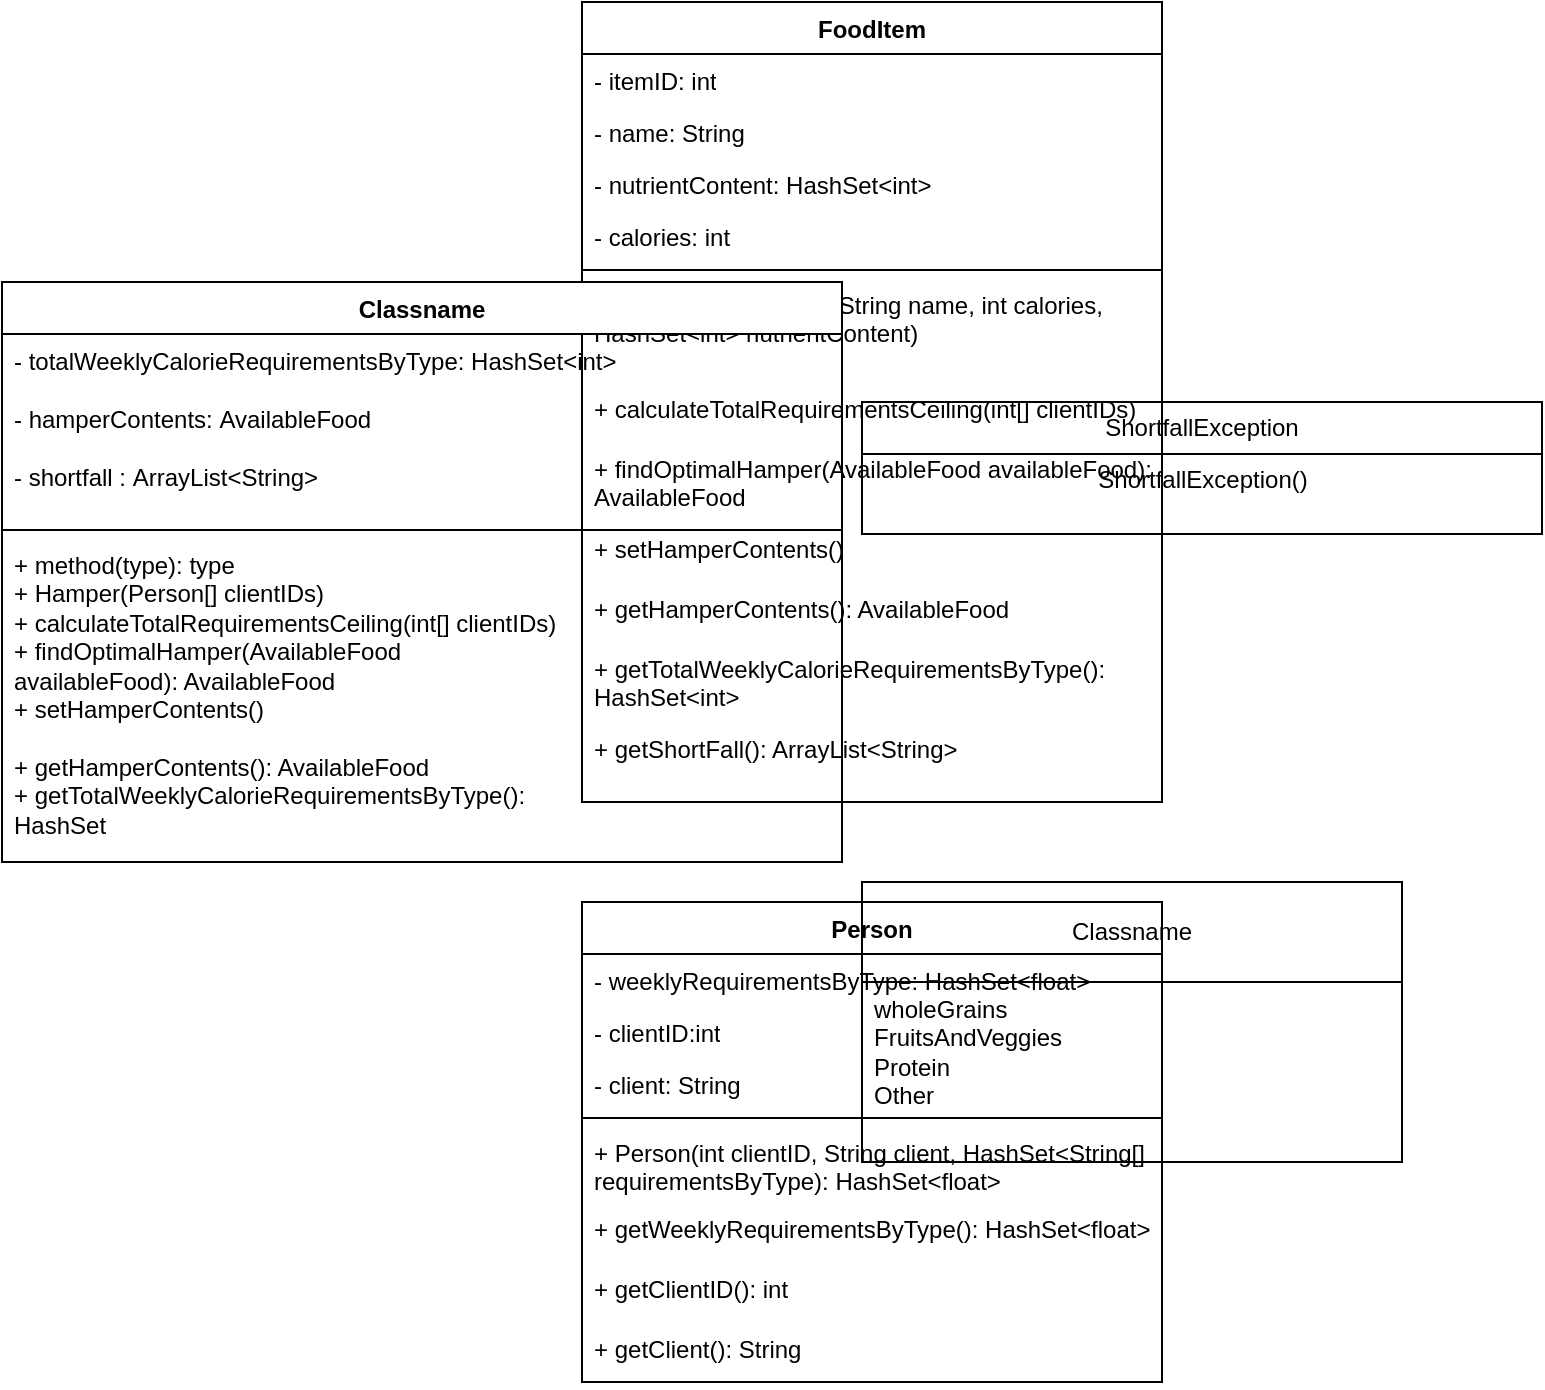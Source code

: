 <mxfile version="21.0.6" type="github">
  <diagram name="Page-1" id="w6vay4CM0imPE2UAvKqg">
    <mxGraphModel dx="1805" dy="509" grid="1" gridSize="10" guides="1" tooltips="1" connect="1" arrows="1" fold="1" page="1" pageScale="1" pageWidth="850" pageHeight="1100" math="0" shadow="0">
      <root>
        <mxCell id="0" />
        <mxCell id="1" parent="0" />
        <mxCell id="r-d_q9eVbDzV2q1Ur8VG-5" value="FoodItem" style="swimlane;fontStyle=1;align=center;verticalAlign=top;childLayout=stackLayout;horizontal=1;startSize=26;horizontalStack=0;resizeParent=1;resizeParentMax=0;resizeLast=0;collapsible=1;marginBottom=0;whiteSpace=wrap;html=1;" vertex="1" parent="1">
          <mxGeometry x="110" y="70" width="290" height="400" as="geometry" />
        </mxCell>
        <mxCell id="r-d_q9eVbDzV2q1Ur8VG-6" value="- itemID: int" style="text;strokeColor=none;fillColor=none;align=left;verticalAlign=top;spacingLeft=4;spacingRight=4;overflow=hidden;rotatable=0;points=[[0,0.5],[1,0.5]];portConstraint=eastwest;whiteSpace=wrap;html=1;" vertex="1" parent="r-d_q9eVbDzV2q1Ur8VG-5">
          <mxGeometry y="26" width="290" height="26" as="geometry" />
        </mxCell>
        <mxCell id="r-d_q9eVbDzV2q1Ur8VG-9" value="- name: String" style="text;strokeColor=none;fillColor=none;align=left;verticalAlign=top;spacingLeft=4;spacingRight=4;overflow=hidden;rotatable=0;points=[[0,0.5],[1,0.5]];portConstraint=eastwest;whiteSpace=wrap;html=1;" vertex="1" parent="r-d_q9eVbDzV2q1Ur8VG-5">
          <mxGeometry y="52" width="290" height="26" as="geometry" />
        </mxCell>
        <mxCell id="r-d_q9eVbDzV2q1Ur8VG-10" value="- nutrientContent: HashSet&amp;lt;int&amp;gt;" style="text;strokeColor=none;fillColor=none;align=left;verticalAlign=top;spacingLeft=4;spacingRight=4;overflow=hidden;rotatable=0;points=[[0,0.5],[1,0.5]];portConstraint=eastwest;whiteSpace=wrap;html=1;" vertex="1" parent="r-d_q9eVbDzV2q1Ur8VG-5">
          <mxGeometry y="78" width="290" height="26" as="geometry" />
        </mxCell>
        <mxCell id="r-d_q9eVbDzV2q1Ur8VG-11" value="- calories: int" style="text;strokeColor=none;fillColor=none;align=left;verticalAlign=top;spacingLeft=4;spacingRight=4;overflow=hidden;rotatable=0;points=[[0,0.5],[1,0.5]];portConstraint=eastwest;whiteSpace=wrap;html=1;" vertex="1" parent="r-d_q9eVbDzV2q1Ur8VG-5">
          <mxGeometry y="104" width="290" height="26" as="geometry" />
        </mxCell>
        <mxCell id="r-d_q9eVbDzV2q1Ur8VG-7" value="" style="line;strokeWidth=1;fillColor=none;align=left;verticalAlign=middle;spacingTop=-1;spacingLeft=3;spacingRight=3;rotatable=0;labelPosition=right;points=[];portConstraint=eastwest;strokeColor=inherit;" vertex="1" parent="r-d_q9eVbDzV2q1Ur8VG-5">
          <mxGeometry y="130" width="290" height="8" as="geometry" />
        </mxCell>
        <mxCell id="r-d_q9eVbDzV2q1Ur8VG-8" value="+ FoodItem(int itemID, String name, int calories, HashSet&amp;lt;int&amp;gt; nutrientContent)" style="text;strokeColor=none;fillColor=none;align=left;verticalAlign=top;spacingLeft=4;spacingRight=4;overflow=hidden;rotatable=0;points=[[0,0.5],[1,0.5]];portConstraint=eastwest;whiteSpace=wrap;html=1;" vertex="1" parent="r-d_q9eVbDzV2q1Ur8VG-5">
          <mxGeometry y="138" width="290" height="52" as="geometry" />
        </mxCell>
        <mxCell id="r-d_q9eVbDzV2q1Ur8VG-12" value="+ calculateTotalRequirementsCeiling(int[] clientIDs)" style="text;strokeColor=none;fillColor=none;align=left;verticalAlign=top;spacingLeft=4;spacingRight=4;overflow=hidden;rotatable=0;points=[[0,0.5],[1,0.5]];portConstraint=eastwest;whiteSpace=wrap;html=1;" vertex="1" parent="r-d_q9eVbDzV2q1Ur8VG-5">
          <mxGeometry y="190" width="290" height="30" as="geometry" />
        </mxCell>
        <mxCell id="r-d_q9eVbDzV2q1Ur8VG-13" value="+ findOptimalHamper(AvailableFood availableFood): AvailableFood" style="text;strokeColor=none;fillColor=none;align=left;verticalAlign=top;spacingLeft=4;spacingRight=4;overflow=hidden;rotatable=0;points=[[0,0.5],[1,0.5]];portConstraint=eastwest;whiteSpace=wrap;html=1;" vertex="1" parent="r-d_q9eVbDzV2q1Ur8VG-5">
          <mxGeometry y="220" width="290" height="40" as="geometry" />
        </mxCell>
        <mxCell id="r-d_q9eVbDzV2q1Ur8VG-14" value="+ setHamperContents()" style="text;strokeColor=none;fillColor=none;align=left;verticalAlign=top;spacingLeft=4;spacingRight=4;overflow=hidden;rotatable=0;points=[[0,0.5],[1,0.5]];portConstraint=eastwest;whiteSpace=wrap;html=1;" vertex="1" parent="r-d_q9eVbDzV2q1Ur8VG-5">
          <mxGeometry y="260" width="290" height="30" as="geometry" />
        </mxCell>
        <mxCell id="r-d_q9eVbDzV2q1Ur8VG-15" value="+ getHamperContents(): AvailableFood" style="text;strokeColor=none;fillColor=none;align=left;verticalAlign=top;spacingLeft=4;spacingRight=4;overflow=hidden;rotatable=0;points=[[0,0.5],[1,0.5]];portConstraint=eastwest;whiteSpace=wrap;html=1;" vertex="1" parent="r-d_q9eVbDzV2q1Ur8VG-5">
          <mxGeometry y="290" width="290" height="30" as="geometry" />
        </mxCell>
        <mxCell id="r-d_q9eVbDzV2q1Ur8VG-16" value="+ getTotalWeeklyCalorieRequirementsByType(): HashSet&amp;lt;int&amp;gt;" style="text;strokeColor=none;fillColor=none;align=left;verticalAlign=top;spacingLeft=4;spacingRight=4;overflow=hidden;rotatable=0;points=[[0,0.5],[1,0.5]];portConstraint=eastwest;whiteSpace=wrap;html=1;" vertex="1" parent="r-d_q9eVbDzV2q1Ur8VG-5">
          <mxGeometry y="320" width="290" height="40" as="geometry" />
        </mxCell>
        <mxCell id="r-d_q9eVbDzV2q1Ur8VG-17" value="+ getShortFall(): ArrayList&amp;lt;String&amp;gt;" style="text;strokeColor=none;fillColor=none;align=left;verticalAlign=top;spacingLeft=4;spacingRight=4;overflow=hidden;rotatable=0;points=[[0,0.5],[1,0.5]];portConstraint=eastwest;whiteSpace=wrap;html=1;" vertex="1" parent="r-d_q9eVbDzV2q1Ur8VG-5">
          <mxGeometry y="360" width="290" height="40" as="geometry" />
        </mxCell>
        <mxCell id="5vHbgtkAKjBmpQbh6Rdm-1" value="ShortfallException" style="swimlane;fontStyle=0;childLayout=stackLayout;horizontal=1;startSize=26;fillColor=none;horizontalStack=0;resizeParent=1;resizeParentMax=0;resizeLast=0;collapsible=1;marginBottom=0;whiteSpace=wrap;html=1;" vertex="1" parent="1">
          <mxGeometry x="250" y="270" width="340" height="66" as="geometry" />
        </mxCell>
        <mxCell id="5vHbgtkAKjBmpQbh6Rdm-5" value="ShortfallException()&lt;br/&gt;&lt;br/&gt;" style="text;html=1;align=center;verticalAlign=middle;resizable=0;points=[];autosize=1;strokeColor=none;fillColor=none;" vertex="1" parent="5vHbgtkAKjBmpQbh6Rdm-1">
          <mxGeometry y="26" width="340" height="40" as="geometry" />
        </mxCell>
        <mxCell id="r-d_q9eVbDzV2q1Ur8VG-18" value="Person" style="swimlane;fontStyle=1;align=center;verticalAlign=top;childLayout=stackLayout;horizontal=1;startSize=26;horizontalStack=0;resizeParent=1;resizeParentMax=0;resizeLast=0;collapsible=1;marginBottom=0;whiteSpace=wrap;html=1;" vertex="1" parent="1">
          <mxGeometry x="110" y="520" width="290" height="240" as="geometry" />
        </mxCell>
        <mxCell id="r-d_q9eVbDzV2q1Ur8VG-19" value="- weeklyRequirementsByType: HashSet&amp;lt;float&amp;gt;" style="text;strokeColor=none;fillColor=none;align=left;verticalAlign=top;spacingLeft=4;spacingRight=4;overflow=hidden;rotatable=0;points=[[0,0.5],[1,0.5]];portConstraint=eastwest;whiteSpace=wrap;html=1;" vertex="1" parent="r-d_q9eVbDzV2q1Ur8VG-18">
          <mxGeometry y="26" width="290" height="26" as="geometry" />
        </mxCell>
        <mxCell id="r-d_q9eVbDzV2q1Ur8VG-22" value="- clientID:int" style="text;strokeColor=none;fillColor=none;align=left;verticalAlign=top;spacingLeft=4;spacingRight=4;overflow=hidden;rotatable=0;points=[[0,0.5],[1,0.5]];portConstraint=eastwest;whiteSpace=wrap;html=1;" vertex="1" parent="r-d_q9eVbDzV2q1Ur8VG-18">
          <mxGeometry y="52" width="290" height="26" as="geometry" />
        </mxCell>
        <mxCell id="r-d_q9eVbDzV2q1Ur8VG-23" value="- client: String" style="text;strokeColor=none;fillColor=none;align=left;verticalAlign=top;spacingLeft=4;spacingRight=4;overflow=hidden;rotatable=0;points=[[0,0.5],[1,0.5]];portConstraint=eastwest;whiteSpace=wrap;html=1;" vertex="1" parent="r-d_q9eVbDzV2q1Ur8VG-18">
          <mxGeometry y="78" width="290" height="26" as="geometry" />
        </mxCell>
        <mxCell id="r-d_q9eVbDzV2q1Ur8VG-20" value="" style="line;strokeWidth=1;fillColor=none;align=left;verticalAlign=middle;spacingTop=-1;spacingLeft=3;spacingRight=3;rotatable=0;labelPosition=right;points=[];portConstraint=eastwest;strokeColor=inherit;" vertex="1" parent="r-d_q9eVbDzV2q1Ur8VG-18">
          <mxGeometry y="104" width="290" height="8" as="geometry" />
        </mxCell>
        <mxCell id="r-d_q9eVbDzV2q1Ur8VG-21" value="+ Person(int clientID, String client, HashSet&amp;lt;String[] requirementsByType): HashSet&amp;lt;float&amp;gt;" style="text;strokeColor=none;fillColor=none;align=left;verticalAlign=top;spacingLeft=4;spacingRight=4;overflow=hidden;rotatable=0;points=[[0,0.5],[1,0.5]];portConstraint=eastwest;whiteSpace=wrap;html=1;" vertex="1" parent="r-d_q9eVbDzV2q1Ur8VG-18">
          <mxGeometry y="112" width="290" height="38" as="geometry" />
        </mxCell>
        <mxCell id="r-d_q9eVbDzV2q1Ur8VG-24" value="+ getWeeklyRequirementsByType(): HashSet&amp;lt;float&amp;gt;" style="text;strokeColor=none;fillColor=none;align=left;verticalAlign=top;spacingLeft=4;spacingRight=4;overflow=hidden;rotatable=0;points=[[0,0.5],[1,0.5]];portConstraint=eastwest;whiteSpace=wrap;html=1;" vertex="1" parent="r-d_q9eVbDzV2q1Ur8VG-18">
          <mxGeometry y="150" width="290" height="30" as="geometry" />
        </mxCell>
        <mxCell id="r-d_q9eVbDzV2q1Ur8VG-25" value="+ getClientID(): int" style="text;strokeColor=none;fillColor=none;align=left;verticalAlign=top;spacingLeft=4;spacingRight=4;overflow=hidden;rotatable=0;points=[[0,0.5],[1,0.5]];portConstraint=eastwest;whiteSpace=wrap;html=1;" vertex="1" parent="r-d_q9eVbDzV2q1Ur8VG-18">
          <mxGeometry y="180" width="290" height="30" as="geometry" />
        </mxCell>
        <mxCell id="r-d_q9eVbDzV2q1Ur8VG-26" value="+ getClient(): String" style="text;strokeColor=none;fillColor=none;align=left;verticalAlign=top;spacingLeft=4;spacingRight=4;overflow=hidden;rotatable=0;points=[[0,0.5],[1,0.5]];portConstraint=eastwest;whiteSpace=wrap;html=1;" vertex="1" parent="r-d_q9eVbDzV2q1Ur8VG-18">
          <mxGeometry y="210" width="290" height="30" as="geometry" />
        </mxCell>
        <mxCell id="CjihOQv_C-0zfXQnCnq9-9" value="Classname" style="swimlane;fontStyle=1;align=center;verticalAlign=top;childLayout=stackLayout;horizontal=1;startSize=26;horizontalStack=0;resizeParent=1;resizeParentMax=0;resizeLast=0;collapsible=1;marginBottom=0;whiteSpace=wrap;html=1;" vertex="1" parent="1">
          <mxGeometry x="-180" y="210" width="420" height="290" as="geometry" />
        </mxCell>
        <mxCell id="CjihOQv_C-0zfXQnCnq9-10" value="- totalWeeklyCalorieRequirementsByType:&amp;nbsp;HashSet&amp;lt;int&amp;gt;&lt;br&gt;&lt;br&gt;- hamperContents:&amp;nbsp;AvailableFood&lt;br&gt;&lt;br&gt;-&amp;nbsp;shortfall :&amp;nbsp;ArrayList&amp;lt;String&amp;gt;&lt;br&gt;&lt;br&gt;" style="text;strokeColor=none;fillColor=none;align=left;verticalAlign=top;spacingLeft=4;spacingRight=4;overflow=hidden;rotatable=0;points=[[0,0.5],[1,0.5]];portConstraint=eastwest;whiteSpace=wrap;html=1;" vertex="1" parent="CjihOQv_C-0zfXQnCnq9-9">
          <mxGeometry y="26" width="420" height="94" as="geometry" />
        </mxCell>
        <mxCell id="CjihOQv_C-0zfXQnCnq9-11" value="" style="line;strokeWidth=1;fillColor=none;align=left;verticalAlign=middle;spacingTop=-1;spacingLeft=3;spacingRight=3;rotatable=0;labelPosition=right;points=[];portConstraint=eastwest;strokeColor=inherit;" vertex="1" parent="CjihOQv_C-0zfXQnCnq9-9">
          <mxGeometry y="120" width="420" height="8" as="geometry" />
        </mxCell>
        <mxCell id="CjihOQv_C-0zfXQnCnq9-12" value="+ method(type): type&lt;br&gt;+ Hamper(Person[] clientIDs)&lt;br&gt;+&amp;nbsp;calculateTotalRequirementsCeiling(int[] clientIDs)&lt;br&gt;+ findOptimalHamper(AvailableFood&lt;br/&gt; availableFood): AvailableFood&amp;nbsp; &lt;br&gt;+ setHamperContents()&lt;br/&gt;&lt;br&gt;+ getHamperContents(): AvailableFood &lt;br&gt;+ getTotalWeeklyCalorieRequirementsByType():&lt;br/&gt; HashSet&lt;br/&gt;&lt;br&gt;+ getShortFall(): ArrayList" style="text;strokeColor=none;fillColor=none;align=left;verticalAlign=top;spacingLeft=4;spacingRight=4;overflow=hidden;rotatable=0;points=[[0,0.5],[1,0.5]];portConstraint=eastwest;whiteSpace=wrap;html=1;" vertex="1" parent="CjihOQv_C-0zfXQnCnq9-9">
          <mxGeometry y="128" width="420" height="162" as="geometry" />
        </mxCell>
        <mxCell id="5vHbgtkAKjBmpQbh6Rdm-15" value="Classname" style="swimlane;fontStyle=0;childLayout=stackLayout;horizontal=1;startSize=50;fillColor=none;horizontalStack=0;resizeParent=1;resizeParentMax=0;resizeLast=0;collapsible=1;marginBottom=0;whiteSpace=wrap;html=1;" vertex="1" parent="1">
          <mxGeometry x="250" y="510" width="270" height="140" as="geometry" />
        </mxCell>
        <mxCell id="5vHbgtkAKjBmpQbh6Rdm-18" value="wholeGrains&lt;br&gt;FruitsAndVeggies&lt;br&gt;Protein&lt;br&gt;Other" style="text;strokeColor=none;fillColor=none;align=left;verticalAlign=top;spacingLeft=4;spacingRight=4;overflow=hidden;rotatable=0;points=[[0,0.5],[1,0.5]];portConstraint=eastwest;whiteSpace=wrap;html=1;" vertex="1" parent="5vHbgtkAKjBmpQbh6Rdm-15">
          <mxGeometry y="50" width="270" height="90" as="geometry" />
        </mxCell>
      </root>
    </mxGraphModel>
  </diagram>
</mxfile>
